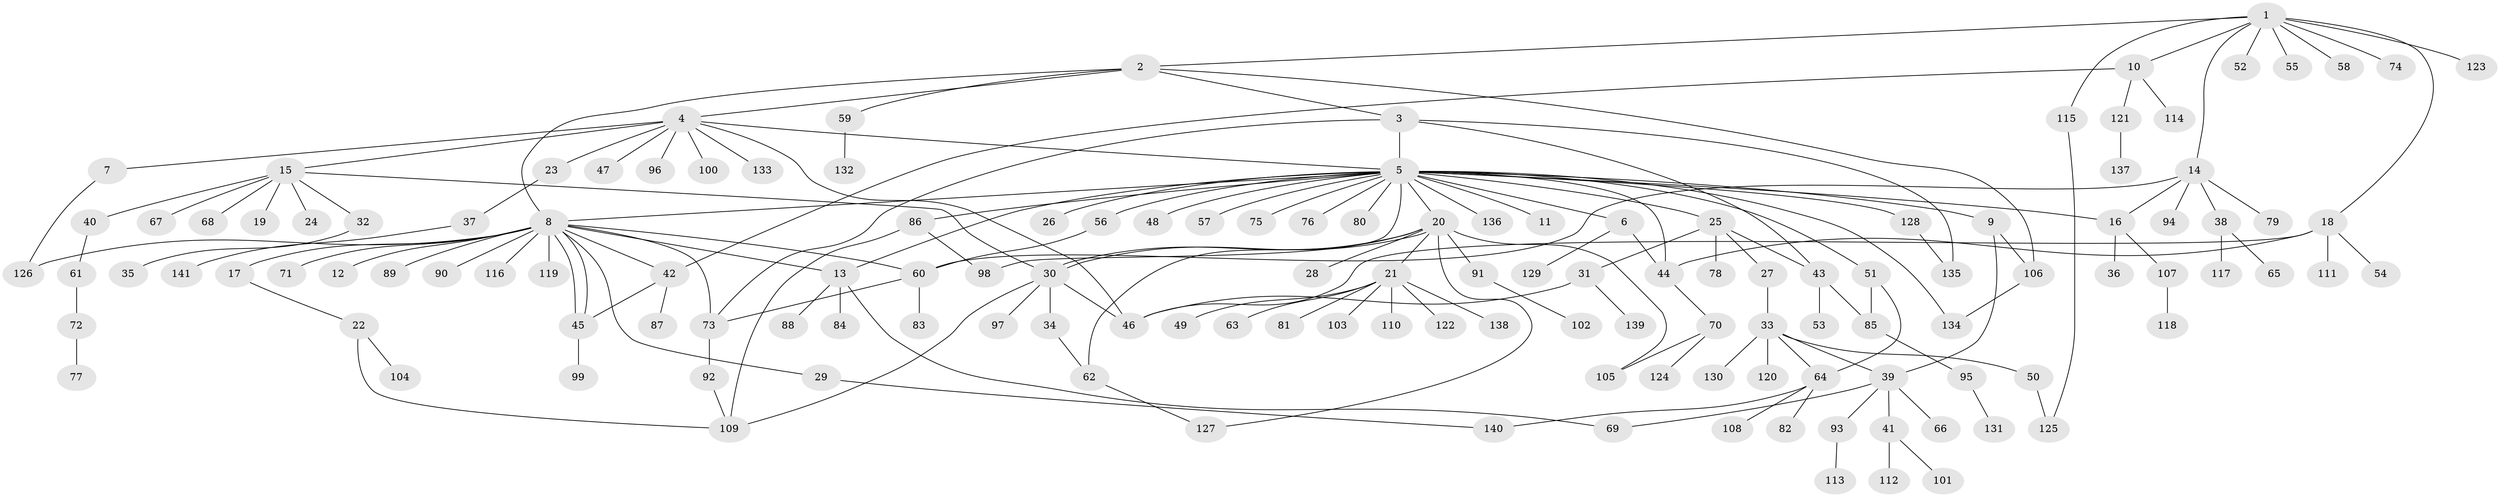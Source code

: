 // Generated by graph-tools (version 1.1) at 2025/14/03/09/25 04:14:36]
// undirected, 141 vertices, 176 edges
graph export_dot {
graph [start="1"]
  node [color=gray90,style=filled];
  1;
  2;
  3;
  4;
  5;
  6;
  7;
  8;
  9;
  10;
  11;
  12;
  13;
  14;
  15;
  16;
  17;
  18;
  19;
  20;
  21;
  22;
  23;
  24;
  25;
  26;
  27;
  28;
  29;
  30;
  31;
  32;
  33;
  34;
  35;
  36;
  37;
  38;
  39;
  40;
  41;
  42;
  43;
  44;
  45;
  46;
  47;
  48;
  49;
  50;
  51;
  52;
  53;
  54;
  55;
  56;
  57;
  58;
  59;
  60;
  61;
  62;
  63;
  64;
  65;
  66;
  67;
  68;
  69;
  70;
  71;
  72;
  73;
  74;
  75;
  76;
  77;
  78;
  79;
  80;
  81;
  82;
  83;
  84;
  85;
  86;
  87;
  88;
  89;
  90;
  91;
  92;
  93;
  94;
  95;
  96;
  97;
  98;
  99;
  100;
  101;
  102;
  103;
  104;
  105;
  106;
  107;
  108;
  109;
  110;
  111;
  112;
  113;
  114;
  115;
  116;
  117;
  118;
  119;
  120;
  121;
  122;
  123;
  124;
  125;
  126;
  127;
  128;
  129;
  130;
  131;
  132;
  133;
  134;
  135;
  136;
  137;
  138;
  139;
  140;
  141;
  1 -- 2;
  1 -- 10;
  1 -- 14;
  1 -- 18;
  1 -- 52;
  1 -- 55;
  1 -- 58;
  1 -- 74;
  1 -- 115;
  1 -- 123;
  2 -- 3;
  2 -- 4;
  2 -- 8;
  2 -- 59;
  2 -- 106;
  3 -- 5;
  3 -- 43;
  3 -- 73;
  3 -- 135;
  4 -- 5;
  4 -- 7;
  4 -- 15;
  4 -- 23;
  4 -- 46;
  4 -- 47;
  4 -- 96;
  4 -- 100;
  4 -- 133;
  5 -- 6;
  5 -- 8;
  5 -- 9;
  5 -- 11;
  5 -- 13;
  5 -- 16;
  5 -- 20;
  5 -- 25;
  5 -- 26;
  5 -- 44;
  5 -- 48;
  5 -- 51;
  5 -- 56;
  5 -- 57;
  5 -- 75;
  5 -- 76;
  5 -- 80;
  5 -- 86;
  5 -- 98;
  5 -- 128;
  5 -- 134;
  5 -- 136;
  6 -- 44;
  6 -- 129;
  7 -- 126;
  8 -- 12;
  8 -- 13;
  8 -- 17;
  8 -- 29;
  8 -- 42;
  8 -- 45;
  8 -- 45;
  8 -- 60;
  8 -- 71;
  8 -- 73;
  8 -- 89;
  8 -- 90;
  8 -- 116;
  8 -- 119;
  8 -- 126;
  9 -- 39;
  9 -- 106;
  10 -- 42;
  10 -- 114;
  10 -- 121;
  13 -- 69;
  13 -- 84;
  13 -- 88;
  14 -- 16;
  14 -- 38;
  14 -- 60;
  14 -- 79;
  14 -- 94;
  15 -- 19;
  15 -- 24;
  15 -- 30;
  15 -- 32;
  15 -- 40;
  15 -- 67;
  15 -- 68;
  16 -- 36;
  16 -- 107;
  17 -- 22;
  18 -- 44;
  18 -- 46;
  18 -- 54;
  18 -- 111;
  20 -- 21;
  20 -- 28;
  20 -- 30;
  20 -- 30;
  20 -- 62;
  20 -- 91;
  20 -- 105;
  20 -- 127;
  21 -- 49;
  21 -- 63;
  21 -- 81;
  21 -- 103;
  21 -- 110;
  21 -- 122;
  21 -- 138;
  22 -- 104;
  22 -- 109;
  23 -- 37;
  25 -- 27;
  25 -- 31;
  25 -- 43;
  25 -- 78;
  27 -- 33;
  29 -- 140;
  30 -- 34;
  30 -- 46;
  30 -- 97;
  30 -- 109;
  31 -- 46;
  31 -- 139;
  32 -- 35;
  33 -- 39;
  33 -- 50;
  33 -- 64;
  33 -- 120;
  33 -- 130;
  34 -- 62;
  37 -- 141;
  38 -- 65;
  38 -- 117;
  39 -- 41;
  39 -- 66;
  39 -- 69;
  39 -- 93;
  40 -- 61;
  41 -- 101;
  41 -- 112;
  42 -- 45;
  42 -- 87;
  43 -- 53;
  43 -- 85;
  44 -- 70;
  45 -- 99;
  50 -- 125;
  51 -- 64;
  51 -- 85;
  56 -- 60;
  59 -- 132;
  60 -- 73;
  60 -- 83;
  61 -- 72;
  62 -- 127;
  64 -- 82;
  64 -- 108;
  64 -- 140;
  70 -- 105;
  70 -- 124;
  72 -- 77;
  73 -- 92;
  85 -- 95;
  86 -- 98;
  86 -- 109;
  91 -- 102;
  92 -- 109;
  93 -- 113;
  95 -- 131;
  106 -- 134;
  107 -- 118;
  115 -- 125;
  121 -- 137;
  128 -- 135;
}
